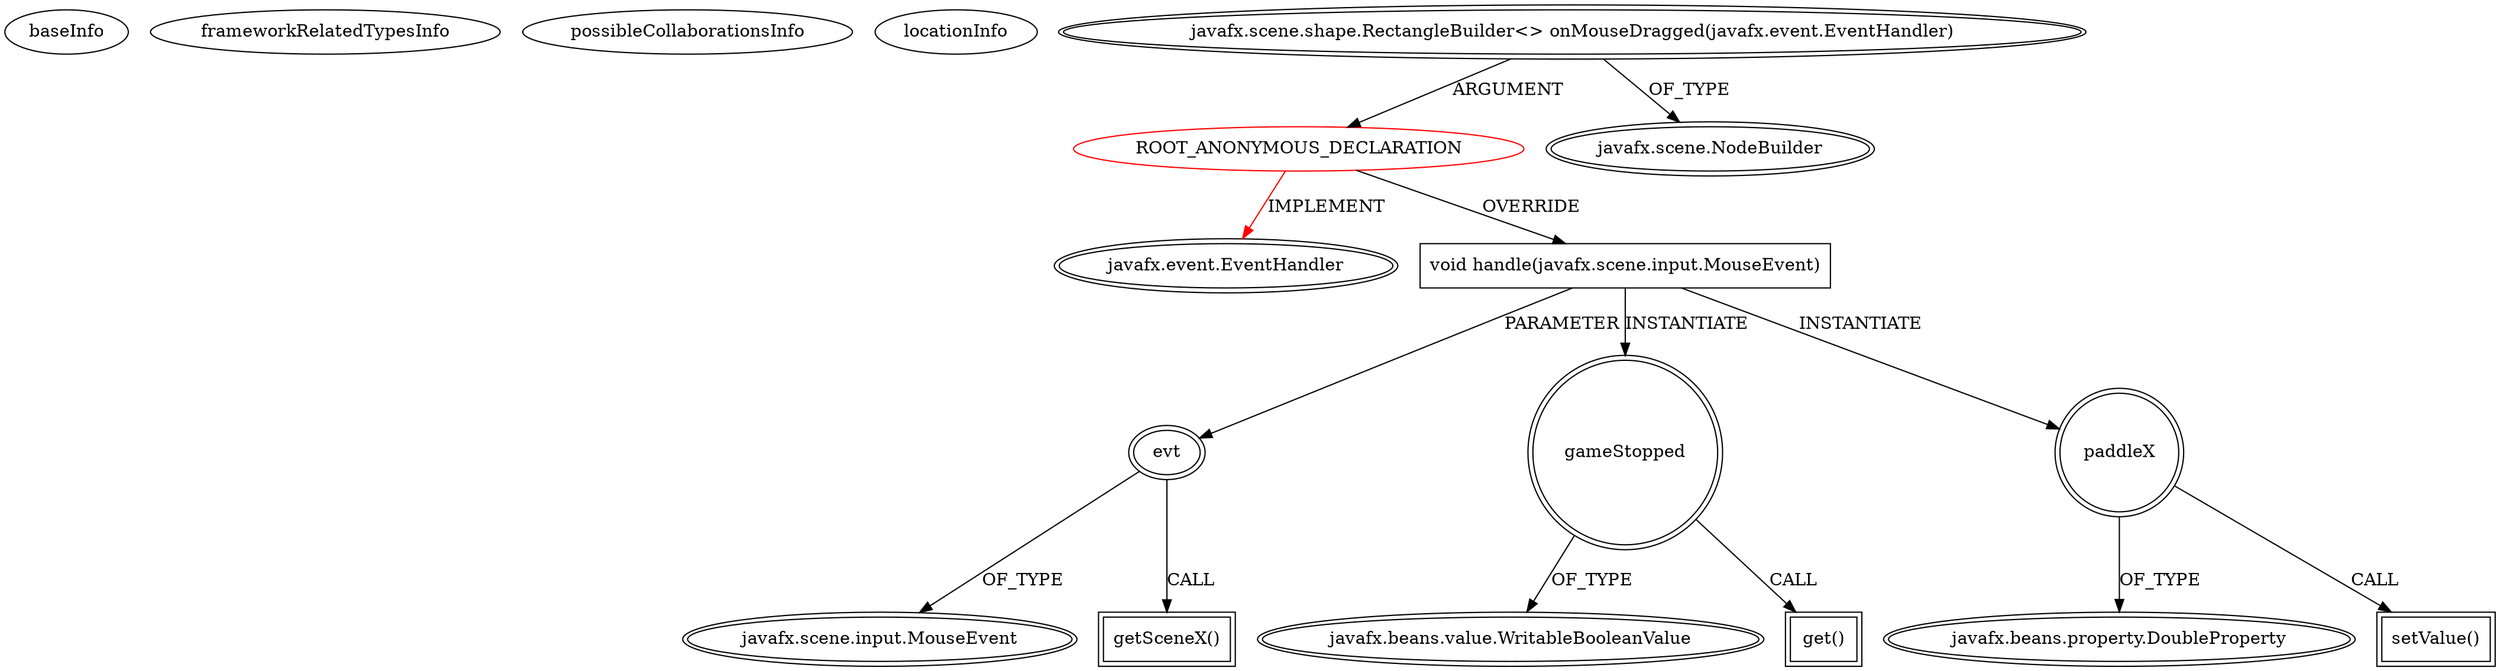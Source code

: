 digraph {
baseInfo[graphId=651,category="extension_graph",isAnonymous=true,possibleRelation=false]
frameworkRelatedTypesInfo[0="javafx.event.EventHandler"]
possibleCollaborationsInfo[]
locationInfo[projectName="Johnmalc-JavaFX",filePath="/Johnmalc-JavaFX/JavaFX-master/src/game/SingleClassNoXmlBallGame.java",contextSignature="SingleClassNoXmlBallGame",graphId="651"]
0[label="ROOT_ANONYMOUS_DECLARATION",vertexType="ROOT_ANONYMOUS_DECLARATION",isFrameworkType=false,color=red]
1[label="javafx.event.EventHandler",vertexType="FRAMEWORK_INTERFACE_TYPE",isFrameworkType=true,peripheries=2]
2[label="javafx.scene.shape.RectangleBuilder<> onMouseDragged(javafx.event.EventHandler)",vertexType="OUTSIDE_CALL",isFrameworkType=true,peripheries=2]
3[label="javafx.scene.NodeBuilder",vertexType="FRAMEWORK_CLASS_TYPE",isFrameworkType=true,peripheries=2]
4[label="void handle(javafx.scene.input.MouseEvent)",vertexType="OVERRIDING_METHOD_DECLARATION",isFrameworkType=false,shape=box]
5[label="evt",vertexType="PARAMETER_DECLARATION",isFrameworkType=true,peripheries=2]
6[label="javafx.scene.input.MouseEvent",vertexType="FRAMEWORK_CLASS_TYPE",isFrameworkType=true,peripheries=2]
7[label="gameStopped",vertexType="VARIABLE_EXPRESION",isFrameworkType=true,peripheries=2,shape=circle]
9[label="javafx.beans.value.WritableBooleanValue",vertexType="FRAMEWORK_INTERFACE_TYPE",isFrameworkType=true,peripheries=2]
8[label="get()",vertexType="INSIDE_CALL",isFrameworkType=true,peripheries=2,shape=box]
11[label="getSceneX()",vertexType="INSIDE_CALL",isFrameworkType=true,peripheries=2,shape=box]
12[label="paddleX",vertexType="VARIABLE_EXPRESION",isFrameworkType=true,peripheries=2,shape=circle]
14[label="javafx.beans.property.DoubleProperty",vertexType="FRAMEWORK_CLASS_TYPE",isFrameworkType=true,peripheries=2]
13[label="setValue()",vertexType="INSIDE_CALL",isFrameworkType=true,peripheries=2,shape=box]
0->1[label="IMPLEMENT",color=red]
2->0[label="ARGUMENT"]
2->3[label="OF_TYPE"]
0->4[label="OVERRIDE"]
5->6[label="OF_TYPE"]
4->5[label="PARAMETER"]
4->7[label="INSTANTIATE"]
7->9[label="OF_TYPE"]
7->8[label="CALL"]
5->11[label="CALL"]
4->12[label="INSTANTIATE"]
12->14[label="OF_TYPE"]
12->13[label="CALL"]
}
